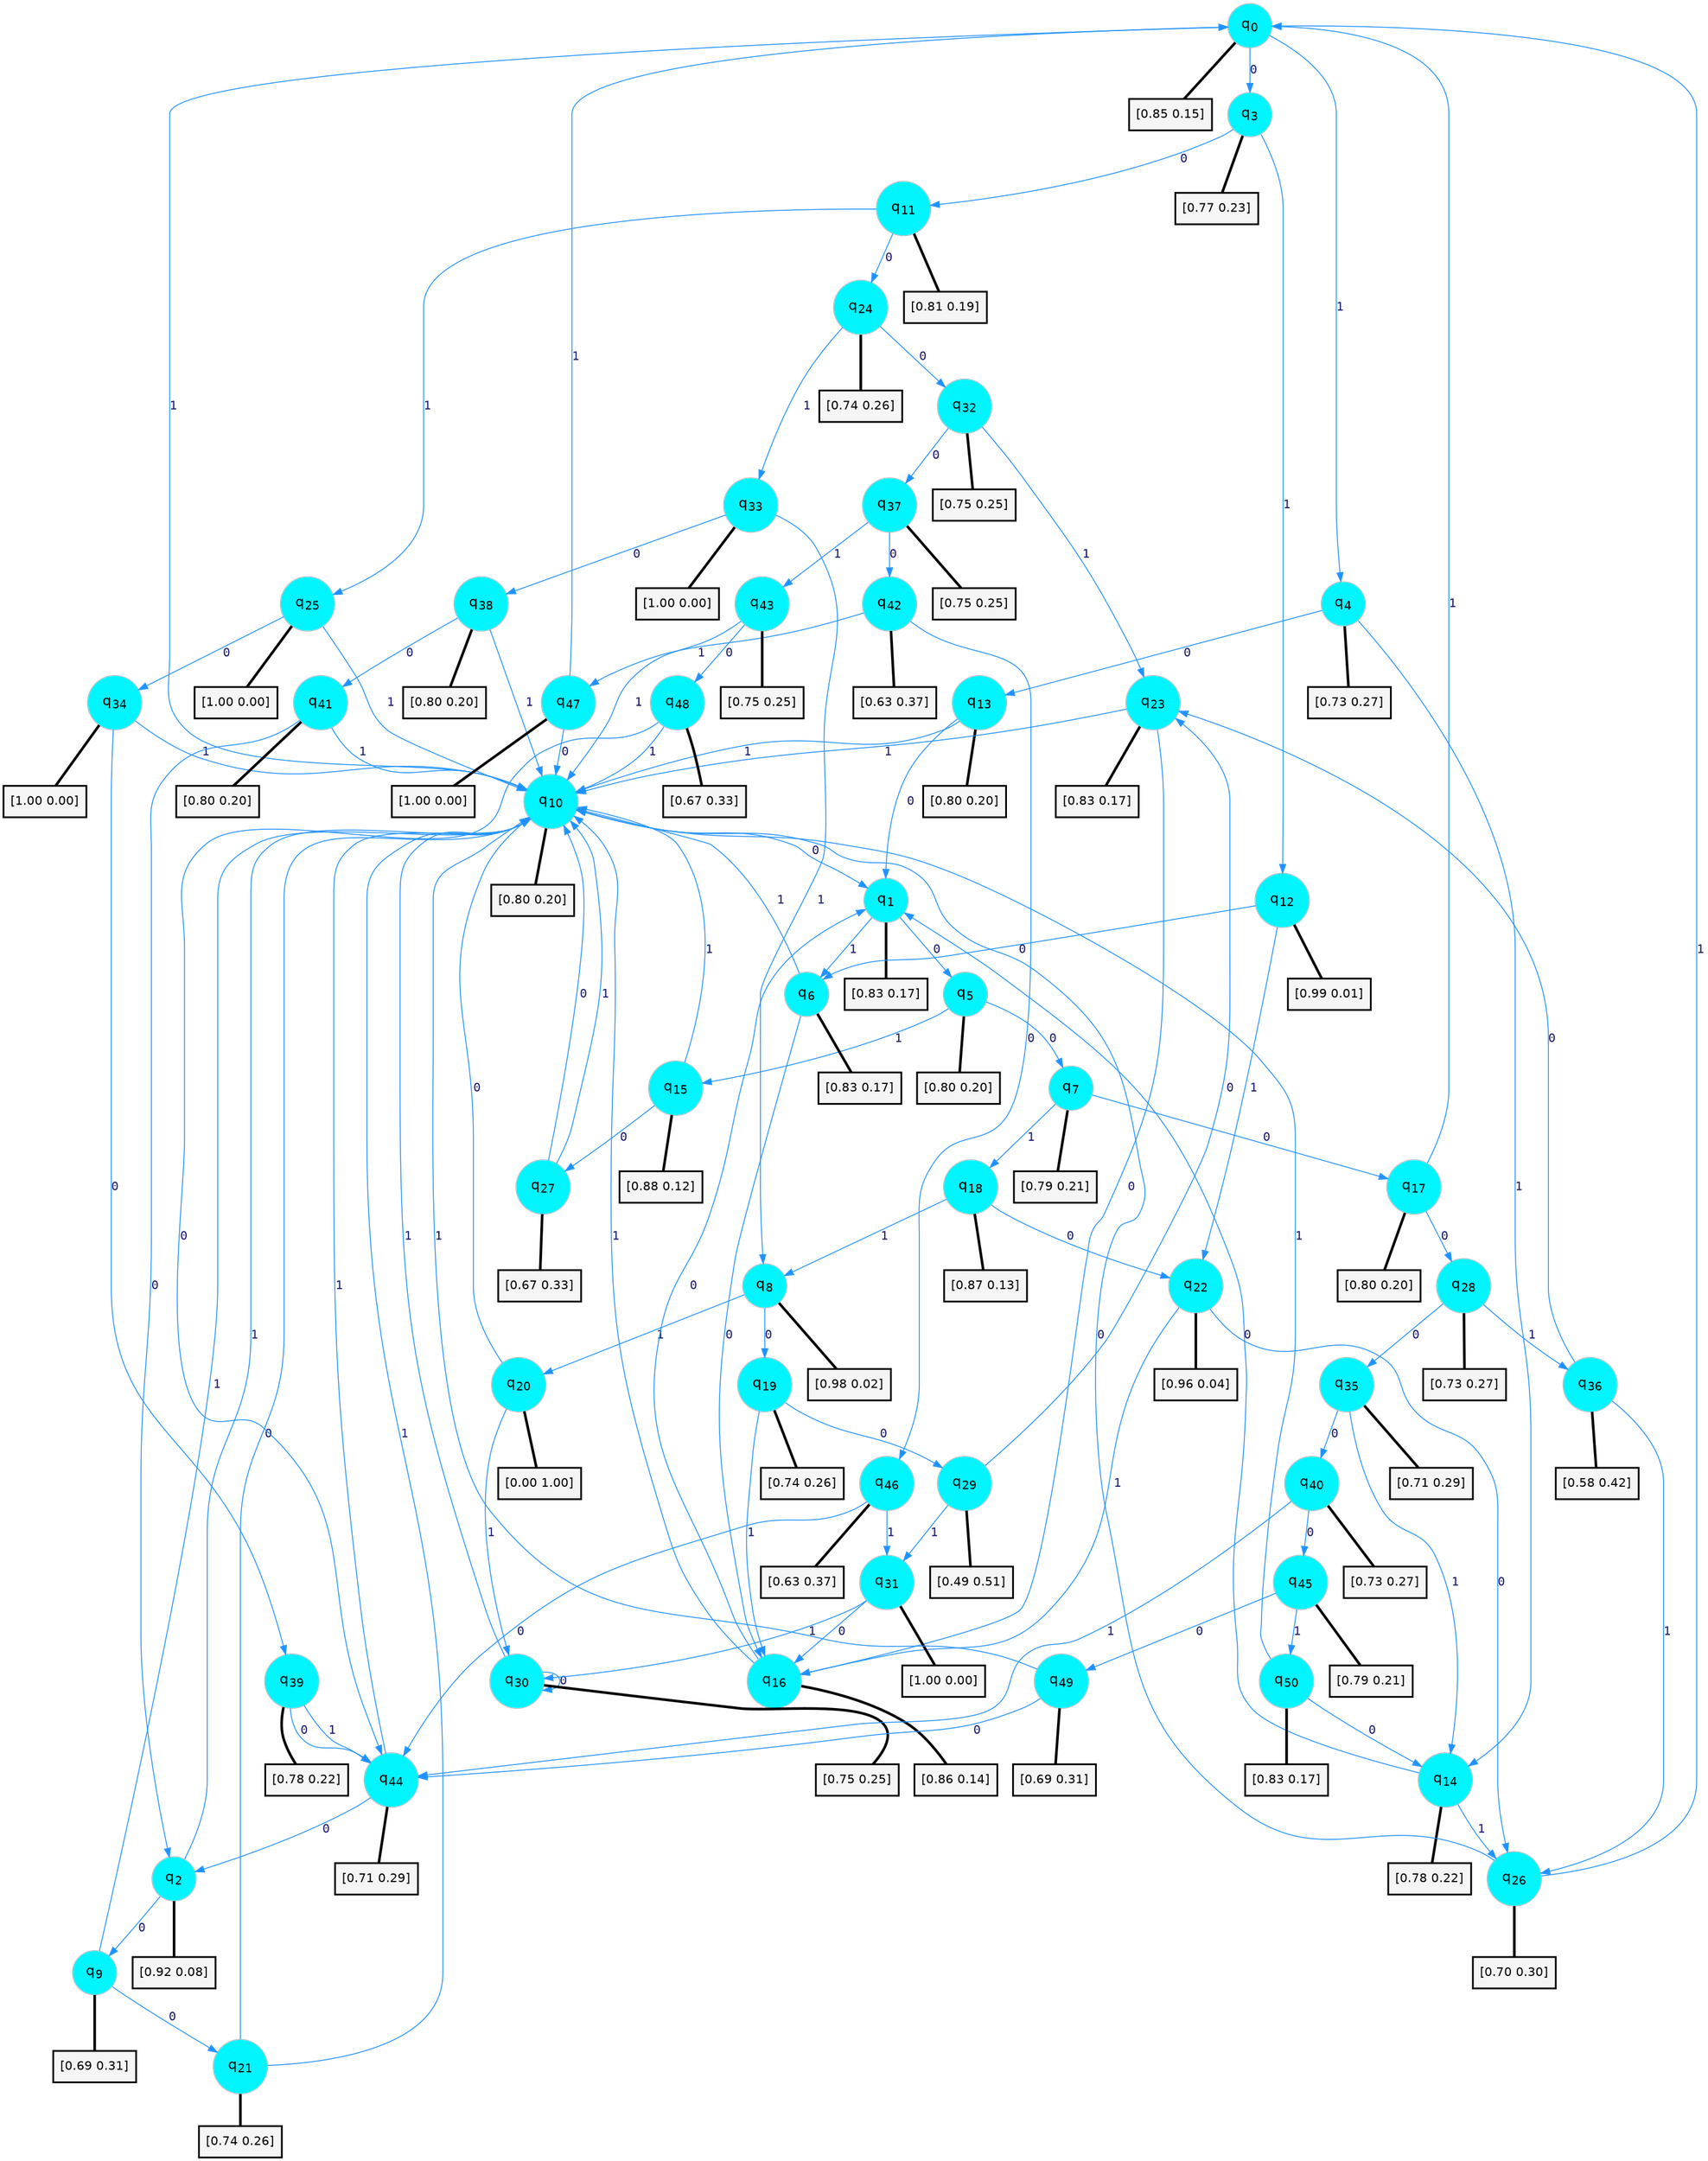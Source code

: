 digraph G {
graph [
bgcolor=transparent, dpi=300, rankdir=TD, size="40,25"];
node [
color=gray, fillcolor=turquoise1, fontcolor=black, fontname=Helvetica, fontsize=16, fontweight=bold, shape=circle, style=filled];
edge [
arrowsize=1, color=dodgerblue1, fontcolor=midnightblue, fontname=courier, fontweight=bold, penwidth=1, style=solid, weight=20];
0[label=<q<SUB>0</SUB>>];
1[label=<q<SUB>1</SUB>>];
2[label=<q<SUB>2</SUB>>];
3[label=<q<SUB>3</SUB>>];
4[label=<q<SUB>4</SUB>>];
5[label=<q<SUB>5</SUB>>];
6[label=<q<SUB>6</SUB>>];
7[label=<q<SUB>7</SUB>>];
8[label=<q<SUB>8</SUB>>];
9[label=<q<SUB>9</SUB>>];
10[label=<q<SUB>10</SUB>>];
11[label=<q<SUB>11</SUB>>];
12[label=<q<SUB>12</SUB>>];
13[label=<q<SUB>13</SUB>>];
14[label=<q<SUB>14</SUB>>];
15[label=<q<SUB>15</SUB>>];
16[label=<q<SUB>16</SUB>>];
17[label=<q<SUB>17</SUB>>];
18[label=<q<SUB>18</SUB>>];
19[label=<q<SUB>19</SUB>>];
20[label=<q<SUB>20</SUB>>];
21[label=<q<SUB>21</SUB>>];
22[label=<q<SUB>22</SUB>>];
23[label=<q<SUB>23</SUB>>];
24[label=<q<SUB>24</SUB>>];
25[label=<q<SUB>25</SUB>>];
26[label=<q<SUB>26</SUB>>];
27[label=<q<SUB>27</SUB>>];
28[label=<q<SUB>28</SUB>>];
29[label=<q<SUB>29</SUB>>];
30[label=<q<SUB>30</SUB>>];
31[label=<q<SUB>31</SUB>>];
32[label=<q<SUB>32</SUB>>];
33[label=<q<SUB>33</SUB>>];
34[label=<q<SUB>34</SUB>>];
35[label=<q<SUB>35</SUB>>];
36[label=<q<SUB>36</SUB>>];
37[label=<q<SUB>37</SUB>>];
38[label=<q<SUB>38</SUB>>];
39[label=<q<SUB>39</SUB>>];
40[label=<q<SUB>40</SUB>>];
41[label=<q<SUB>41</SUB>>];
42[label=<q<SUB>42</SUB>>];
43[label=<q<SUB>43</SUB>>];
44[label=<q<SUB>44</SUB>>];
45[label=<q<SUB>45</SUB>>];
46[label=<q<SUB>46</SUB>>];
47[label=<q<SUB>47</SUB>>];
48[label=<q<SUB>48</SUB>>];
49[label=<q<SUB>49</SUB>>];
50[label=<q<SUB>50</SUB>>];
51[label="[0.85 0.15]", shape=box,fontcolor=black, fontname=Helvetica, fontsize=14, penwidth=2, fillcolor=whitesmoke,color=black];
52[label="[0.83 0.17]", shape=box,fontcolor=black, fontname=Helvetica, fontsize=14, penwidth=2, fillcolor=whitesmoke,color=black];
53[label="[0.92 0.08]", shape=box,fontcolor=black, fontname=Helvetica, fontsize=14, penwidth=2, fillcolor=whitesmoke,color=black];
54[label="[0.77 0.23]", shape=box,fontcolor=black, fontname=Helvetica, fontsize=14, penwidth=2, fillcolor=whitesmoke,color=black];
55[label="[0.73 0.27]", shape=box,fontcolor=black, fontname=Helvetica, fontsize=14, penwidth=2, fillcolor=whitesmoke,color=black];
56[label="[0.80 0.20]", shape=box,fontcolor=black, fontname=Helvetica, fontsize=14, penwidth=2, fillcolor=whitesmoke,color=black];
57[label="[0.83 0.17]", shape=box,fontcolor=black, fontname=Helvetica, fontsize=14, penwidth=2, fillcolor=whitesmoke,color=black];
58[label="[0.79 0.21]", shape=box,fontcolor=black, fontname=Helvetica, fontsize=14, penwidth=2, fillcolor=whitesmoke,color=black];
59[label="[0.98 0.02]", shape=box,fontcolor=black, fontname=Helvetica, fontsize=14, penwidth=2, fillcolor=whitesmoke,color=black];
60[label="[0.69 0.31]", shape=box,fontcolor=black, fontname=Helvetica, fontsize=14, penwidth=2, fillcolor=whitesmoke,color=black];
61[label="[0.80 0.20]", shape=box,fontcolor=black, fontname=Helvetica, fontsize=14, penwidth=2, fillcolor=whitesmoke,color=black];
62[label="[0.81 0.19]", shape=box,fontcolor=black, fontname=Helvetica, fontsize=14, penwidth=2, fillcolor=whitesmoke,color=black];
63[label="[0.99 0.01]", shape=box,fontcolor=black, fontname=Helvetica, fontsize=14, penwidth=2, fillcolor=whitesmoke,color=black];
64[label="[0.80 0.20]", shape=box,fontcolor=black, fontname=Helvetica, fontsize=14, penwidth=2, fillcolor=whitesmoke,color=black];
65[label="[0.78 0.22]", shape=box,fontcolor=black, fontname=Helvetica, fontsize=14, penwidth=2, fillcolor=whitesmoke,color=black];
66[label="[0.88 0.12]", shape=box,fontcolor=black, fontname=Helvetica, fontsize=14, penwidth=2, fillcolor=whitesmoke,color=black];
67[label="[0.86 0.14]", shape=box,fontcolor=black, fontname=Helvetica, fontsize=14, penwidth=2, fillcolor=whitesmoke,color=black];
68[label="[0.80 0.20]", shape=box,fontcolor=black, fontname=Helvetica, fontsize=14, penwidth=2, fillcolor=whitesmoke,color=black];
69[label="[0.87 0.13]", shape=box,fontcolor=black, fontname=Helvetica, fontsize=14, penwidth=2, fillcolor=whitesmoke,color=black];
70[label="[0.74 0.26]", shape=box,fontcolor=black, fontname=Helvetica, fontsize=14, penwidth=2, fillcolor=whitesmoke,color=black];
71[label="[0.00 1.00]", shape=box,fontcolor=black, fontname=Helvetica, fontsize=14, penwidth=2, fillcolor=whitesmoke,color=black];
72[label="[0.74 0.26]", shape=box,fontcolor=black, fontname=Helvetica, fontsize=14, penwidth=2, fillcolor=whitesmoke,color=black];
73[label="[0.96 0.04]", shape=box,fontcolor=black, fontname=Helvetica, fontsize=14, penwidth=2, fillcolor=whitesmoke,color=black];
74[label="[0.83 0.17]", shape=box,fontcolor=black, fontname=Helvetica, fontsize=14, penwidth=2, fillcolor=whitesmoke,color=black];
75[label="[0.74 0.26]", shape=box,fontcolor=black, fontname=Helvetica, fontsize=14, penwidth=2, fillcolor=whitesmoke,color=black];
76[label="[1.00 0.00]", shape=box,fontcolor=black, fontname=Helvetica, fontsize=14, penwidth=2, fillcolor=whitesmoke,color=black];
77[label="[0.70 0.30]", shape=box,fontcolor=black, fontname=Helvetica, fontsize=14, penwidth=2, fillcolor=whitesmoke,color=black];
78[label="[0.67 0.33]", shape=box,fontcolor=black, fontname=Helvetica, fontsize=14, penwidth=2, fillcolor=whitesmoke,color=black];
79[label="[0.73 0.27]", shape=box,fontcolor=black, fontname=Helvetica, fontsize=14, penwidth=2, fillcolor=whitesmoke,color=black];
80[label="[0.49 0.51]", shape=box,fontcolor=black, fontname=Helvetica, fontsize=14, penwidth=2, fillcolor=whitesmoke,color=black];
81[label="[0.75 0.25]", shape=box,fontcolor=black, fontname=Helvetica, fontsize=14, penwidth=2, fillcolor=whitesmoke,color=black];
82[label="[1.00 0.00]", shape=box,fontcolor=black, fontname=Helvetica, fontsize=14, penwidth=2, fillcolor=whitesmoke,color=black];
83[label="[0.75 0.25]", shape=box,fontcolor=black, fontname=Helvetica, fontsize=14, penwidth=2, fillcolor=whitesmoke,color=black];
84[label="[1.00 0.00]", shape=box,fontcolor=black, fontname=Helvetica, fontsize=14, penwidth=2, fillcolor=whitesmoke,color=black];
85[label="[1.00 0.00]", shape=box,fontcolor=black, fontname=Helvetica, fontsize=14, penwidth=2, fillcolor=whitesmoke,color=black];
86[label="[0.71 0.29]", shape=box,fontcolor=black, fontname=Helvetica, fontsize=14, penwidth=2, fillcolor=whitesmoke,color=black];
87[label="[0.58 0.42]", shape=box,fontcolor=black, fontname=Helvetica, fontsize=14, penwidth=2, fillcolor=whitesmoke,color=black];
88[label="[0.75 0.25]", shape=box,fontcolor=black, fontname=Helvetica, fontsize=14, penwidth=2, fillcolor=whitesmoke,color=black];
89[label="[0.80 0.20]", shape=box,fontcolor=black, fontname=Helvetica, fontsize=14, penwidth=2, fillcolor=whitesmoke,color=black];
90[label="[0.78 0.22]", shape=box,fontcolor=black, fontname=Helvetica, fontsize=14, penwidth=2, fillcolor=whitesmoke,color=black];
91[label="[0.73 0.27]", shape=box,fontcolor=black, fontname=Helvetica, fontsize=14, penwidth=2, fillcolor=whitesmoke,color=black];
92[label="[0.80 0.20]", shape=box,fontcolor=black, fontname=Helvetica, fontsize=14, penwidth=2, fillcolor=whitesmoke,color=black];
93[label="[0.63 0.37]", shape=box,fontcolor=black, fontname=Helvetica, fontsize=14, penwidth=2, fillcolor=whitesmoke,color=black];
94[label="[0.75 0.25]", shape=box,fontcolor=black, fontname=Helvetica, fontsize=14, penwidth=2, fillcolor=whitesmoke,color=black];
95[label="[0.71 0.29]", shape=box,fontcolor=black, fontname=Helvetica, fontsize=14, penwidth=2, fillcolor=whitesmoke,color=black];
96[label="[0.79 0.21]", shape=box,fontcolor=black, fontname=Helvetica, fontsize=14, penwidth=2, fillcolor=whitesmoke,color=black];
97[label="[0.63 0.37]", shape=box,fontcolor=black, fontname=Helvetica, fontsize=14, penwidth=2, fillcolor=whitesmoke,color=black];
98[label="[1.00 0.00]", shape=box,fontcolor=black, fontname=Helvetica, fontsize=14, penwidth=2, fillcolor=whitesmoke,color=black];
99[label="[0.67 0.33]", shape=box,fontcolor=black, fontname=Helvetica, fontsize=14, penwidth=2, fillcolor=whitesmoke,color=black];
100[label="[0.69 0.31]", shape=box,fontcolor=black, fontname=Helvetica, fontsize=14, penwidth=2, fillcolor=whitesmoke,color=black];
101[label="[0.83 0.17]", shape=box,fontcolor=black, fontname=Helvetica, fontsize=14, penwidth=2, fillcolor=whitesmoke,color=black];
0->3 [label=0];
0->4 [label=1];
0->51 [arrowhead=none, penwidth=3,color=black];
1->5 [label=0];
1->6 [label=1];
1->52 [arrowhead=none, penwidth=3,color=black];
2->9 [label=0];
2->10 [label=1];
2->53 [arrowhead=none, penwidth=3,color=black];
3->11 [label=0];
3->12 [label=1];
3->54 [arrowhead=none, penwidth=3,color=black];
4->13 [label=0];
4->14 [label=1];
4->55 [arrowhead=none, penwidth=3,color=black];
5->7 [label=0];
5->15 [label=1];
5->56 [arrowhead=none, penwidth=3,color=black];
6->16 [label=0];
6->10 [label=1];
6->57 [arrowhead=none, penwidth=3,color=black];
7->17 [label=0];
7->18 [label=1];
7->58 [arrowhead=none, penwidth=3,color=black];
8->19 [label=0];
8->20 [label=1];
8->59 [arrowhead=none, penwidth=3,color=black];
9->21 [label=0];
9->10 [label=1];
9->60 [arrowhead=none, penwidth=3,color=black];
10->1 [label=0];
10->0 [label=1];
10->61 [arrowhead=none, penwidth=3,color=black];
11->24 [label=0];
11->25 [label=1];
11->62 [arrowhead=none, penwidth=3,color=black];
12->6 [label=0];
12->22 [label=1];
12->63 [arrowhead=none, penwidth=3,color=black];
13->1 [label=0];
13->10 [label=1];
13->64 [arrowhead=none, penwidth=3,color=black];
14->1 [label=0];
14->26 [label=1];
14->65 [arrowhead=none, penwidth=3,color=black];
15->27 [label=0];
15->10 [label=1];
15->66 [arrowhead=none, penwidth=3,color=black];
16->1 [label=0];
16->10 [label=1];
16->67 [arrowhead=none, penwidth=3,color=black];
17->28 [label=0];
17->0 [label=1];
17->68 [arrowhead=none, penwidth=3,color=black];
18->22 [label=0];
18->8 [label=1];
18->69 [arrowhead=none, penwidth=3,color=black];
19->29 [label=0];
19->16 [label=1];
19->70 [arrowhead=none, penwidth=3,color=black];
20->10 [label=0];
20->30 [label=1];
20->71 [arrowhead=none, penwidth=3,color=black];
21->10 [label=0];
21->10 [label=1];
21->72 [arrowhead=none, penwidth=3,color=black];
22->26 [label=0];
22->16 [label=1];
22->73 [arrowhead=none, penwidth=3,color=black];
23->16 [label=0];
23->10 [label=1];
23->74 [arrowhead=none, penwidth=3,color=black];
24->32 [label=0];
24->33 [label=1];
24->75 [arrowhead=none, penwidth=3,color=black];
25->34 [label=0];
25->10 [label=1];
25->76 [arrowhead=none, penwidth=3,color=black];
26->10 [label=0];
26->0 [label=1];
26->77 [arrowhead=none, penwidth=3,color=black];
27->10 [label=0];
27->10 [label=1];
27->78 [arrowhead=none, penwidth=3,color=black];
28->35 [label=0];
28->36 [label=1];
28->79 [arrowhead=none, penwidth=3,color=black];
29->23 [label=0];
29->31 [label=1];
29->80 [arrowhead=none, penwidth=3,color=black];
30->30 [label=0];
30->10 [label=1];
30->81 [arrowhead=none, penwidth=3,color=black];
31->16 [label=0];
31->30 [label=1];
31->82 [arrowhead=none, penwidth=3,color=black];
32->37 [label=0];
32->23 [label=1];
32->83 [arrowhead=none, penwidth=3,color=black];
33->38 [label=0];
33->8 [label=1];
33->84 [arrowhead=none, penwidth=3,color=black];
34->39 [label=0];
34->10 [label=1];
34->85 [arrowhead=none, penwidth=3,color=black];
35->40 [label=0];
35->14 [label=1];
35->86 [arrowhead=none, penwidth=3,color=black];
36->23 [label=0];
36->26 [label=1];
36->87 [arrowhead=none, penwidth=3,color=black];
37->42 [label=0];
37->43 [label=1];
37->88 [arrowhead=none, penwidth=3,color=black];
38->41 [label=0];
38->10 [label=1];
38->89 [arrowhead=none, penwidth=3,color=black];
39->44 [label=0];
39->44 [label=1];
39->90 [arrowhead=none, penwidth=3,color=black];
40->45 [label=0];
40->44 [label=1];
40->91 [arrowhead=none, penwidth=3,color=black];
41->2 [label=0];
41->10 [label=1];
41->92 [arrowhead=none, penwidth=3,color=black];
42->46 [label=0];
42->47 [label=1];
42->93 [arrowhead=none, penwidth=3,color=black];
43->48 [label=0];
43->10 [label=1];
43->94 [arrowhead=none, penwidth=3,color=black];
44->2 [label=0];
44->10 [label=1];
44->95 [arrowhead=none, penwidth=3,color=black];
45->49 [label=0];
45->50 [label=1];
45->96 [arrowhead=none, penwidth=3,color=black];
46->44 [label=0];
46->31 [label=1];
46->97 [arrowhead=none, penwidth=3,color=black];
47->10 [label=0];
47->0 [label=1];
47->98 [arrowhead=none, penwidth=3,color=black];
48->44 [label=0];
48->10 [label=1];
48->99 [arrowhead=none, penwidth=3,color=black];
49->44 [label=0];
49->10 [label=1];
49->100 [arrowhead=none, penwidth=3,color=black];
50->14 [label=0];
50->10 [label=1];
50->101 [arrowhead=none, penwidth=3,color=black];
}

